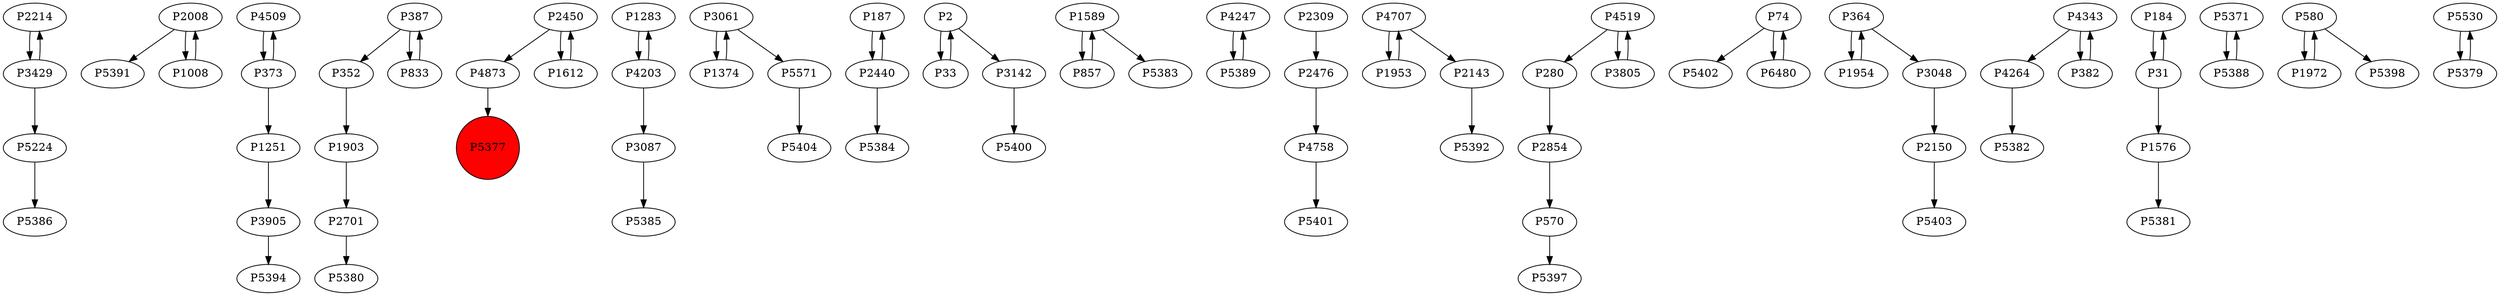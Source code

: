digraph {
	P2214 -> P3429
	P3429 -> P2214
	P2008 -> P5391
	P4509 -> P373
	P5224 -> P5386
	P352 -> P1903
	P373 -> P1251
	P2450 -> P4873
	P1283 -> P4203
	P3061 -> P1374
	P387 -> P352
	P187 -> P2440
	P2 -> P33
	P1589 -> P857
	P2450 -> P1612
	P4247 -> P5389
	P4758 -> P5401
	P857 -> P1589
	P2 -> P3142
	P2008 -> P1008
	P4707 -> P1953
	P4519 -> P280
	P74 -> P5402
	P33 -> P2
	P833 -> P387
	P373 -> P4509
	P3061 -> P5571
	P3048 -> P2150
	P2150 -> P5403
	P4873 -> P5377
	P387 -> P833
	P1008 -> P2008
	P1954 -> P364
	P1589 -> P5383
	P364 -> P1954
	P5571 -> P5404
	P2854 -> P570
	P1953 -> P4707
	P4264 -> P5382
	P4519 -> P3805
	P184 -> P31
	P2440 -> P187
	P5389 -> P4247
	P364 -> P3048
	P31 -> P184
	P3805 -> P4519
	P570 -> P5397
	P1903 -> P2701
	P5371 -> P5388
	P1251 -> P3905
	P2701 -> P5380
	P580 -> P1972
	P5388 -> P5371
	P1576 -> P5381
	P3142 -> P5400
	P5530 -> P5379
	P4343 -> P382
	P580 -> P5398
	P280 -> P2854
	P6480 -> P74
	P1374 -> P3061
	P1612 -> P2450
	P4203 -> P3087
	P74 -> P6480
	P3905 -> P5394
	P2309 -> P2476
	P4343 -> P4264
	P2440 -> P5384
	P2476 -> P4758
	P1972 -> P580
	P4203 -> P1283
	P31 -> P1576
	P5379 -> P5530
	P382 -> P4343
	P4707 -> P2143
	P2143 -> P5392
	P3087 -> P5385
	P3429 -> P5224
	P5377 [shape=circle]
	P5377 [style=filled]
	P5377 [fillcolor=red]
}